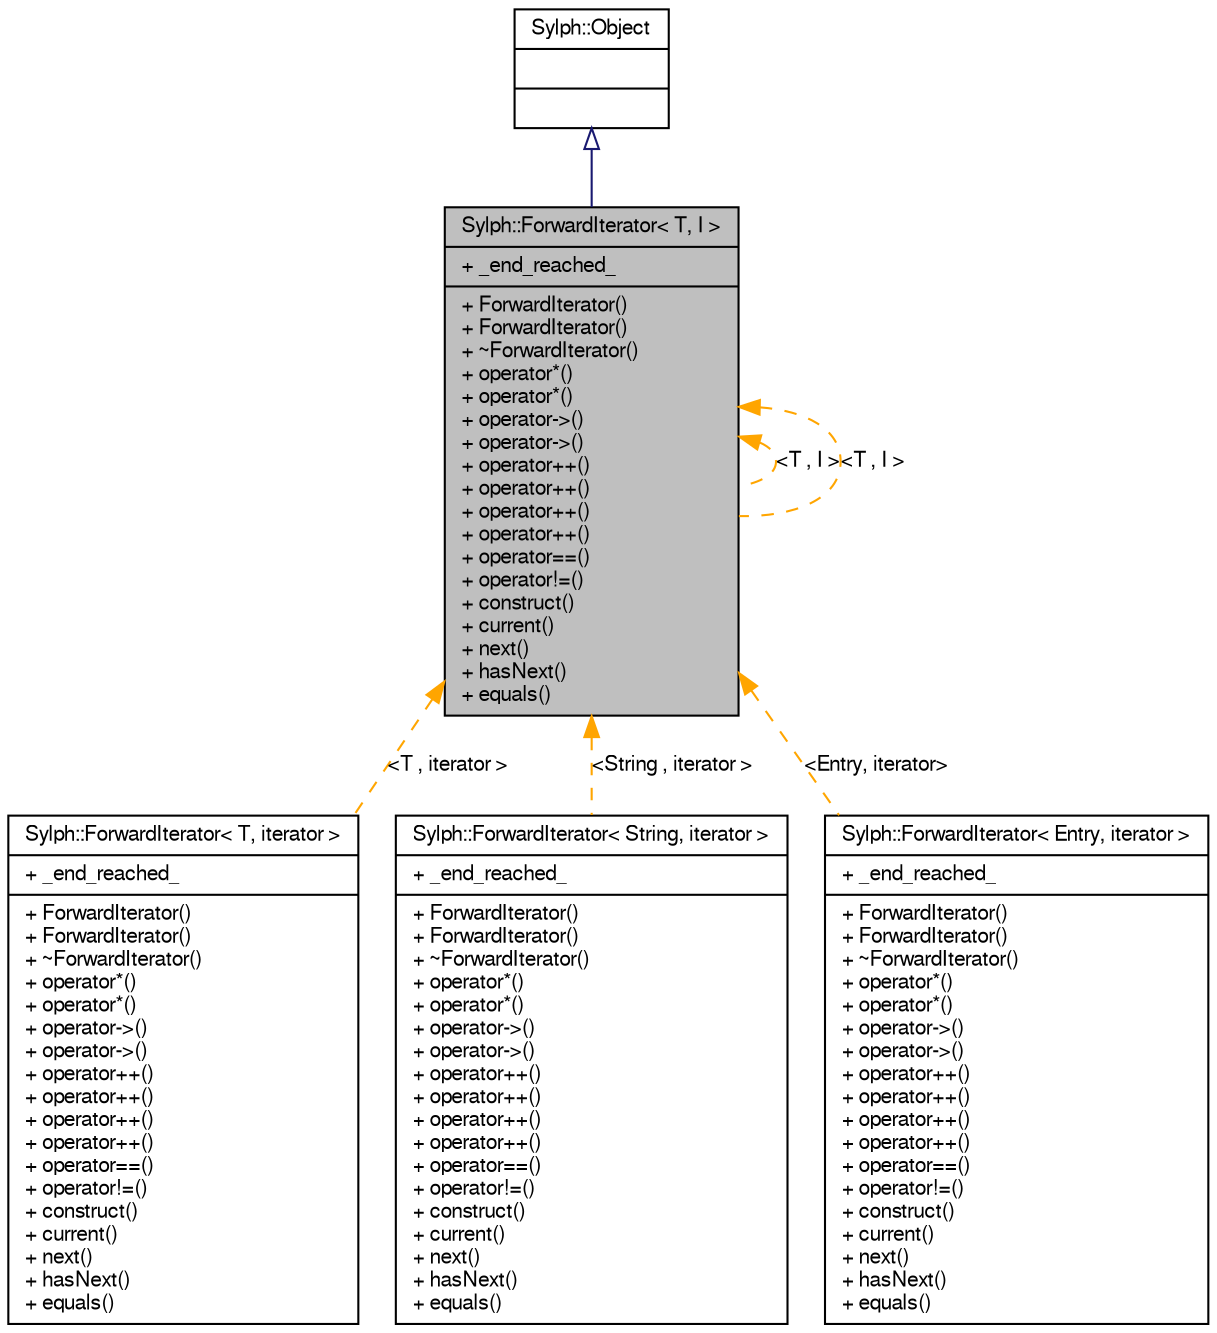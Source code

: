 digraph G
{
  edge [fontname="FreeSans",fontsize="10",labelfontname="FreeSans",labelfontsize="10"];
  node [fontname="FreeSans",fontsize="10",shape=record];
  Node1 [label="{Sylph::ForwardIterator\< T, I \>\n|+ _end_reached_\l|+ ForwardIterator()\l+ ForwardIterator()\l+ ~ForwardIterator()\l+ operator*()\l+ operator*()\l+ operator-\>()\l+ operator-\>()\l+ operator++()\l+ operator++()\l+ operator++()\l+ operator++()\l+ operator==()\l+ operator!=()\l+ construct()\l+ current()\l+ next()\l+ hasNext()\l+ equals()\l}",height=0.2,width=0.4,color="black", fillcolor="grey75", style="filled" fontcolor="black"];
  Node2 -> Node1 [dir=back,color="midnightblue",fontsize="10",style="solid",arrowtail="empty",fontname="FreeSans"];
  Node2 [label="{Sylph::Object\n||}",height=0.2,width=0.4,color="black", fillcolor="white", style="filled",URL="$class_sylph_1_1_object.html",tooltip="The root of all classes."];
  Node1 -> Node1 [dir=back,color="orange",fontsize="10",style="dashed",label="\<T , I \>",fontname="FreeSans"];
  Node1 -> Node3 [dir=back,color="orange",fontsize="10",style="dashed",label="\<T , iterator \>",fontname="FreeSans"];
  Node3 [label="{Sylph::ForwardIterator\< T, iterator \>\n|+ _end_reached_\l|+ ForwardIterator()\l+ ForwardIterator()\l+ ~ForwardIterator()\l+ operator*()\l+ operator*()\l+ operator-\>()\l+ operator-\>()\l+ operator++()\l+ operator++()\l+ operator++()\l+ operator++()\l+ operator==()\l+ operator!=()\l+ construct()\l+ current()\l+ next()\l+ hasNext()\l+ equals()\l}",height=0.2,width=0.4,color="black", fillcolor="white", style="filled",URL="$class_sylph_1_1_forward_iterator.html"];
  Node1 -> Node1 [dir=back,color="orange",fontsize="10",style="dashed",label="\<T , I \>",fontname="FreeSans"];
  Node1 -> Node4 [dir=back,color="orange",fontsize="10",style="dashed",label="\<String , iterator \>",fontname="FreeSans"];
  Node4 [label="{Sylph::ForwardIterator\< String, iterator \>\n|+ _end_reached_\l|+ ForwardIterator()\l+ ForwardIterator()\l+ ~ForwardIterator()\l+ operator*()\l+ operator*()\l+ operator-\>()\l+ operator-\>()\l+ operator++()\l+ operator++()\l+ operator++()\l+ operator++()\l+ operator==()\l+ operator!=()\l+ construct()\l+ current()\l+ next()\l+ hasNext()\l+ equals()\l}",height=0.2,width=0.4,color="black", fillcolor="white", style="filled",URL="$class_sylph_1_1_forward_iterator.html"];
  Node1 -> Node5 [dir=back,color="orange",fontsize="10",style="dashed",label="\<Entry, iterator\>",fontname="FreeSans"];
  Node5 [label="{Sylph::ForwardIterator\< Entry, iterator \>\n|+ _end_reached_\l|+ ForwardIterator()\l+ ForwardIterator()\l+ ~ForwardIterator()\l+ operator*()\l+ operator*()\l+ operator-\>()\l+ operator-\>()\l+ operator++()\l+ operator++()\l+ operator++()\l+ operator++()\l+ operator==()\l+ operator!=()\l+ construct()\l+ current()\l+ next()\l+ hasNext()\l+ equals()\l}",height=0.2,width=0.4,color="black", fillcolor="white", style="filled",URL="$class_sylph_1_1_forward_iterator.html"];
}
